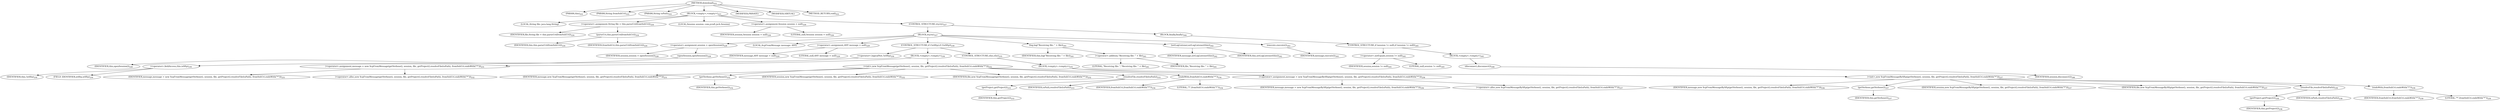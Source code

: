 digraph "download" {  
"453" [label = <(METHOD,download)<SUB>222</SUB>> ]
"44" [label = <(PARAM,this)<SUB>222</SUB>> ]
"454" [label = <(PARAM,String fromSshUri)<SUB>222</SUB>> ]
"455" [label = <(PARAM,String toPath)<SUB>222</SUB>> ]
"456" [label = <(BLOCK,&lt;empty&gt;,&lt;empty&gt;)<SUB>223</SUB>> ]
"457" [label = <(LOCAL,String file: java.lang.String)> ]
"458" [label = <(&lt;operator&gt;.assignment,String file = this.parseUri(fromSshUri))<SUB>224</SUB>> ]
"459" [label = <(IDENTIFIER,file,String file = this.parseUri(fromSshUri))<SUB>224</SUB>> ]
"460" [label = <(parseUri,this.parseUri(fromSshUri))<SUB>224</SUB>> ]
"43" [label = <(IDENTIFIER,this,this.parseUri(fromSshUri))<SUB>224</SUB>> ]
"461" [label = <(IDENTIFIER,fromSshUri,this.parseUri(fromSshUri))<SUB>224</SUB>> ]
"462" [label = <(LOCAL,Session session: com.jcraft.jsch.Session)> ]
"463" [label = <(&lt;operator&gt;.assignment,Session session = null)<SUB>226</SUB>> ]
"464" [label = <(IDENTIFIER,session,Session session = null)<SUB>226</SUB>> ]
"465" [label = <(LITERAL,null,Session session = null)<SUB>226</SUB>> ]
"466" [label = <(CONTROL_STRUCTURE,try,try)<SUB>227</SUB>> ]
"467" [label = <(BLOCK,try,try)<SUB>227</SUB>> ]
"468" [label = <(&lt;operator&gt;.assignment,session = openSession())<SUB>228</SUB>> ]
"469" [label = <(IDENTIFIER,session,session = openSession())<SUB>228</SUB>> ]
"470" [label = <(openSession,openSession())<SUB>228</SUB>> ]
"45" [label = <(IDENTIFIER,this,openSession())<SUB>228</SUB>> ]
"49" [label = <(LOCAL,ScpFromMessage message: ANY)> ]
"471" [label = <(&lt;operator&gt;.assignment,ANY message = null)<SUB>229</SUB>> ]
"472" [label = <(IDENTIFIER,message,ANY message = null)<SUB>229</SUB>> ]
"473" [label = <(LITERAL,null,ANY message = null)<SUB>229</SUB>> ]
"474" [label = <(CONTROL_STRUCTURE,if (!isSftp),if (!isSftp))<SUB>230</SUB>> ]
"475" [label = <(&lt;operator&gt;.logicalNot,!isSftp)<SUB>230</SUB>> ]
"476" [label = <(&lt;operator&gt;.fieldAccess,this.isSftp)<SUB>230</SUB>> ]
"477" [label = <(IDENTIFIER,this,!isSftp)<SUB>230</SUB>> ]
"478" [label = <(FIELD_IDENTIFIER,isSftp,isSftp)<SUB>230</SUB>> ]
"479" [label = <(BLOCK,&lt;empty&gt;,&lt;empty&gt;)<SUB>230</SUB>> ]
"480" [label = <(&lt;operator&gt;.assignment,message = new ScpFromMessage(getVerbose(), session, file, getProject().resolveFile(toPath), fromSshUri.endsWith(&quot;*&quot;)))<SUB>231</SUB>> ]
"481" [label = <(IDENTIFIER,message,message = new ScpFromMessage(getVerbose(), session, file, getProject().resolveFile(toPath), fromSshUri.endsWith(&quot;*&quot;)))<SUB>231</SUB>> ]
"482" [label = <(&lt;operator&gt;.alloc,new ScpFromMessage(getVerbose(), session, file, getProject().resolveFile(toPath), fromSshUri.endsWith(&quot;*&quot;)))<SUB>232</SUB>> ]
"483" [label = <(&lt;init&gt;,new ScpFromMessage(getVerbose(), session, file, getProject().resolveFile(toPath), fromSshUri.endsWith(&quot;*&quot;)))<SUB>232</SUB>> ]
"48" [label = <(IDENTIFIER,message,new ScpFromMessage(getVerbose(), session, file, getProject().resolveFile(toPath), fromSshUri.endsWith(&quot;*&quot;)))<SUB>231</SUB>> ]
"484" [label = <(getVerbose,getVerbose())<SUB>232</SUB>> ]
"46" [label = <(IDENTIFIER,this,getVerbose())<SUB>232</SUB>> ]
"485" [label = <(IDENTIFIER,session,new ScpFromMessage(getVerbose(), session, file, getProject().resolveFile(toPath), fromSshUri.endsWith(&quot;*&quot;)))<SUB>232</SUB>> ]
"486" [label = <(IDENTIFIER,file,new ScpFromMessage(getVerbose(), session, file, getProject().resolveFile(toPath), fromSshUri.endsWith(&quot;*&quot;)))<SUB>232</SUB>> ]
"487" [label = <(resolveFile,resolveFile(toPath))<SUB>233</SUB>> ]
"488" [label = <(getProject,getProject())<SUB>233</SUB>> ]
"47" [label = <(IDENTIFIER,this,getProject())<SUB>233</SUB>> ]
"489" [label = <(IDENTIFIER,toPath,resolveFile(toPath))<SUB>233</SUB>> ]
"490" [label = <(endsWith,fromSshUri.endsWith(&quot;*&quot;))<SUB>234</SUB>> ]
"491" [label = <(IDENTIFIER,fromSshUri,fromSshUri.endsWith(&quot;*&quot;))<SUB>234</SUB>> ]
"492" [label = <(LITERAL,&quot;*&quot;,fromSshUri.endsWith(&quot;*&quot;))<SUB>234</SUB>> ]
"493" [label = <(CONTROL_STRUCTURE,else,else)<SUB>235</SUB>> ]
"494" [label = <(BLOCK,&lt;empty&gt;,&lt;empty&gt;)<SUB>235</SUB>> ]
"495" [label = <(&lt;operator&gt;.assignment,message = new ScpFromMessageBySftp(getVerbose(), session, file, getProject().resolveFile(toPath), fromSshUri.endsWith(&quot;*&quot;)))<SUB>236</SUB>> ]
"496" [label = <(IDENTIFIER,message,message = new ScpFromMessageBySftp(getVerbose(), session, file, getProject().resolveFile(toPath), fromSshUri.endsWith(&quot;*&quot;)))<SUB>236</SUB>> ]
"497" [label = <(&lt;operator&gt;.alloc,new ScpFromMessageBySftp(getVerbose(), session, file, getProject().resolveFile(toPath), fromSshUri.endsWith(&quot;*&quot;)))<SUB>237</SUB>> ]
"498" [label = <(&lt;init&gt;,new ScpFromMessageBySftp(getVerbose(), session, file, getProject().resolveFile(toPath), fromSshUri.endsWith(&quot;*&quot;)))<SUB>237</SUB>> ]
"52" [label = <(IDENTIFIER,message,new ScpFromMessageBySftp(getVerbose(), session, file, getProject().resolveFile(toPath), fromSshUri.endsWith(&quot;*&quot;)))<SUB>236</SUB>> ]
"499" [label = <(getVerbose,getVerbose())<SUB>237</SUB>> ]
"50" [label = <(IDENTIFIER,this,getVerbose())<SUB>237</SUB>> ]
"500" [label = <(IDENTIFIER,session,new ScpFromMessageBySftp(getVerbose(), session, file, getProject().resolveFile(toPath), fromSshUri.endsWith(&quot;*&quot;)))<SUB>237</SUB>> ]
"501" [label = <(IDENTIFIER,file,new ScpFromMessageBySftp(getVerbose(), session, file, getProject().resolveFile(toPath), fromSshUri.endsWith(&quot;*&quot;)))<SUB>237</SUB>> ]
"502" [label = <(resolveFile,resolveFile(toPath))<SUB>238</SUB>> ]
"503" [label = <(getProject,getProject())<SUB>238</SUB>> ]
"51" [label = <(IDENTIFIER,this,getProject())<SUB>238</SUB>> ]
"504" [label = <(IDENTIFIER,toPath,resolveFile(toPath))<SUB>238</SUB>> ]
"505" [label = <(endsWith,fromSshUri.endsWith(&quot;*&quot;))<SUB>239</SUB>> ]
"506" [label = <(IDENTIFIER,fromSshUri,fromSshUri.endsWith(&quot;*&quot;))<SUB>239</SUB>> ]
"507" [label = <(LITERAL,&quot;*&quot;,fromSshUri.endsWith(&quot;*&quot;))<SUB>239</SUB>> ]
"508" [label = <(log,log(&quot;Receiving file: &quot; + file))<SUB>241</SUB>> ]
"53" [label = <(IDENTIFIER,this,log(&quot;Receiving file: &quot; + file))<SUB>241</SUB>> ]
"509" [label = <(&lt;operator&gt;.addition,&quot;Receiving file: &quot; + file)<SUB>241</SUB>> ]
"510" [label = <(LITERAL,&quot;Receiving file: &quot;,&quot;Receiving file: &quot; + file)<SUB>241</SUB>> ]
"511" [label = <(IDENTIFIER,file,&quot;Receiving file: &quot; + file)<SUB>241</SUB>> ]
"512" [label = <(setLogListener,setLogListener(this))<SUB>242</SUB>> ]
"513" [label = <(IDENTIFIER,message,setLogListener(this))<SUB>242</SUB>> ]
"54" [label = <(IDENTIFIER,this,setLogListener(this))<SUB>242</SUB>> ]
"514" [label = <(execute,execute())<SUB>243</SUB>> ]
"515" [label = <(IDENTIFIER,message,execute())<SUB>243</SUB>> ]
"516" [label = <(BLOCK,finally,finally)<SUB>244</SUB>> ]
"517" [label = <(CONTROL_STRUCTURE,if (session != null),if (session != null))<SUB>245</SUB>> ]
"518" [label = <(&lt;operator&gt;.notEquals,session != null)<SUB>245</SUB>> ]
"519" [label = <(IDENTIFIER,session,session != null)<SUB>245</SUB>> ]
"520" [label = <(LITERAL,null,session != null)<SUB>245</SUB>> ]
"521" [label = <(BLOCK,&lt;empty&gt;,&lt;empty&gt;)<SUB>245</SUB>> ]
"522" [label = <(disconnect,disconnect())<SUB>246</SUB>> ]
"523" [label = <(IDENTIFIER,session,disconnect())<SUB>246</SUB>> ]
"524" [label = <(MODIFIER,PRIVATE)> ]
"525" [label = <(MODIFIER,VIRTUAL)> ]
"526" [label = <(METHOD_RETURN,void)<SUB>222</SUB>> ]
  "453" -> "44" 
  "453" -> "454" 
  "453" -> "455" 
  "453" -> "456" 
  "453" -> "524" 
  "453" -> "525" 
  "453" -> "526" 
  "456" -> "457" 
  "456" -> "458" 
  "456" -> "462" 
  "456" -> "463" 
  "456" -> "466" 
  "458" -> "459" 
  "458" -> "460" 
  "460" -> "43" 
  "460" -> "461" 
  "463" -> "464" 
  "463" -> "465" 
  "466" -> "467" 
  "466" -> "516" 
  "467" -> "468" 
  "467" -> "49" 
  "467" -> "471" 
  "467" -> "474" 
  "467" -> "508" 
  "467" -> "512" 
  "467" -> "514" 
  "468" -> "469" 
  "468" -> "470" 
  "470" -> "45" 
  "471" -> "472" 
  "471" -> "473" 
  "474" -> "475" 
  "474" -> "479" 
  "474" -> "493" 
  "475" -> "476" 
  "476" -> "477" 
  "476" -> "478" 
  "479" -> "480" 
  "479" -> "483" 
  "480" -> "481" 
  "480" -> "482" 
  "483" -> "48" 
  "483" -> "484" 
  "483" -> "485" 
  "483" -> "486" 
  "483" -> "487" 
  "483" -> "490" 
  "484" -> "46" 
  "487" -> "488" 
  "487" -> "489" 
  "488" -> "47" 
  "490" -> "491" 
  "490" -> "492" 
  "493" -> "494" 
  "494" -> "495" 
  "494" -> "498" 
  "495" -> "496" 
  "495" -> "497" 
  "498" -> "52" 
  "498" -> "499" 
  "498" -> "500" 
  "498" -> "501" 
  "498" -> "502" 
  "498" -> "505" 
  "499" -> "50" 
  "502" -> "503" 
  "502" -> "504" 
  "503" -> "51" 
  "505" -> "506" 
  "505" -> "507" 
  "508" -> "53" 
  "508" -> "509" 
  "509" -> "510" 
  "509" -> "511" 
  "512" -> "513" 
  "512" -> "54" 
  "514" -> "515" 
  "516" -> "517" 
  "517" -> "518" 
  "517" -> "521" 
  "518" -> "519" 
  "518" -> "520" 
  "521" -> "522" 
  "522" -> "523" 
}
